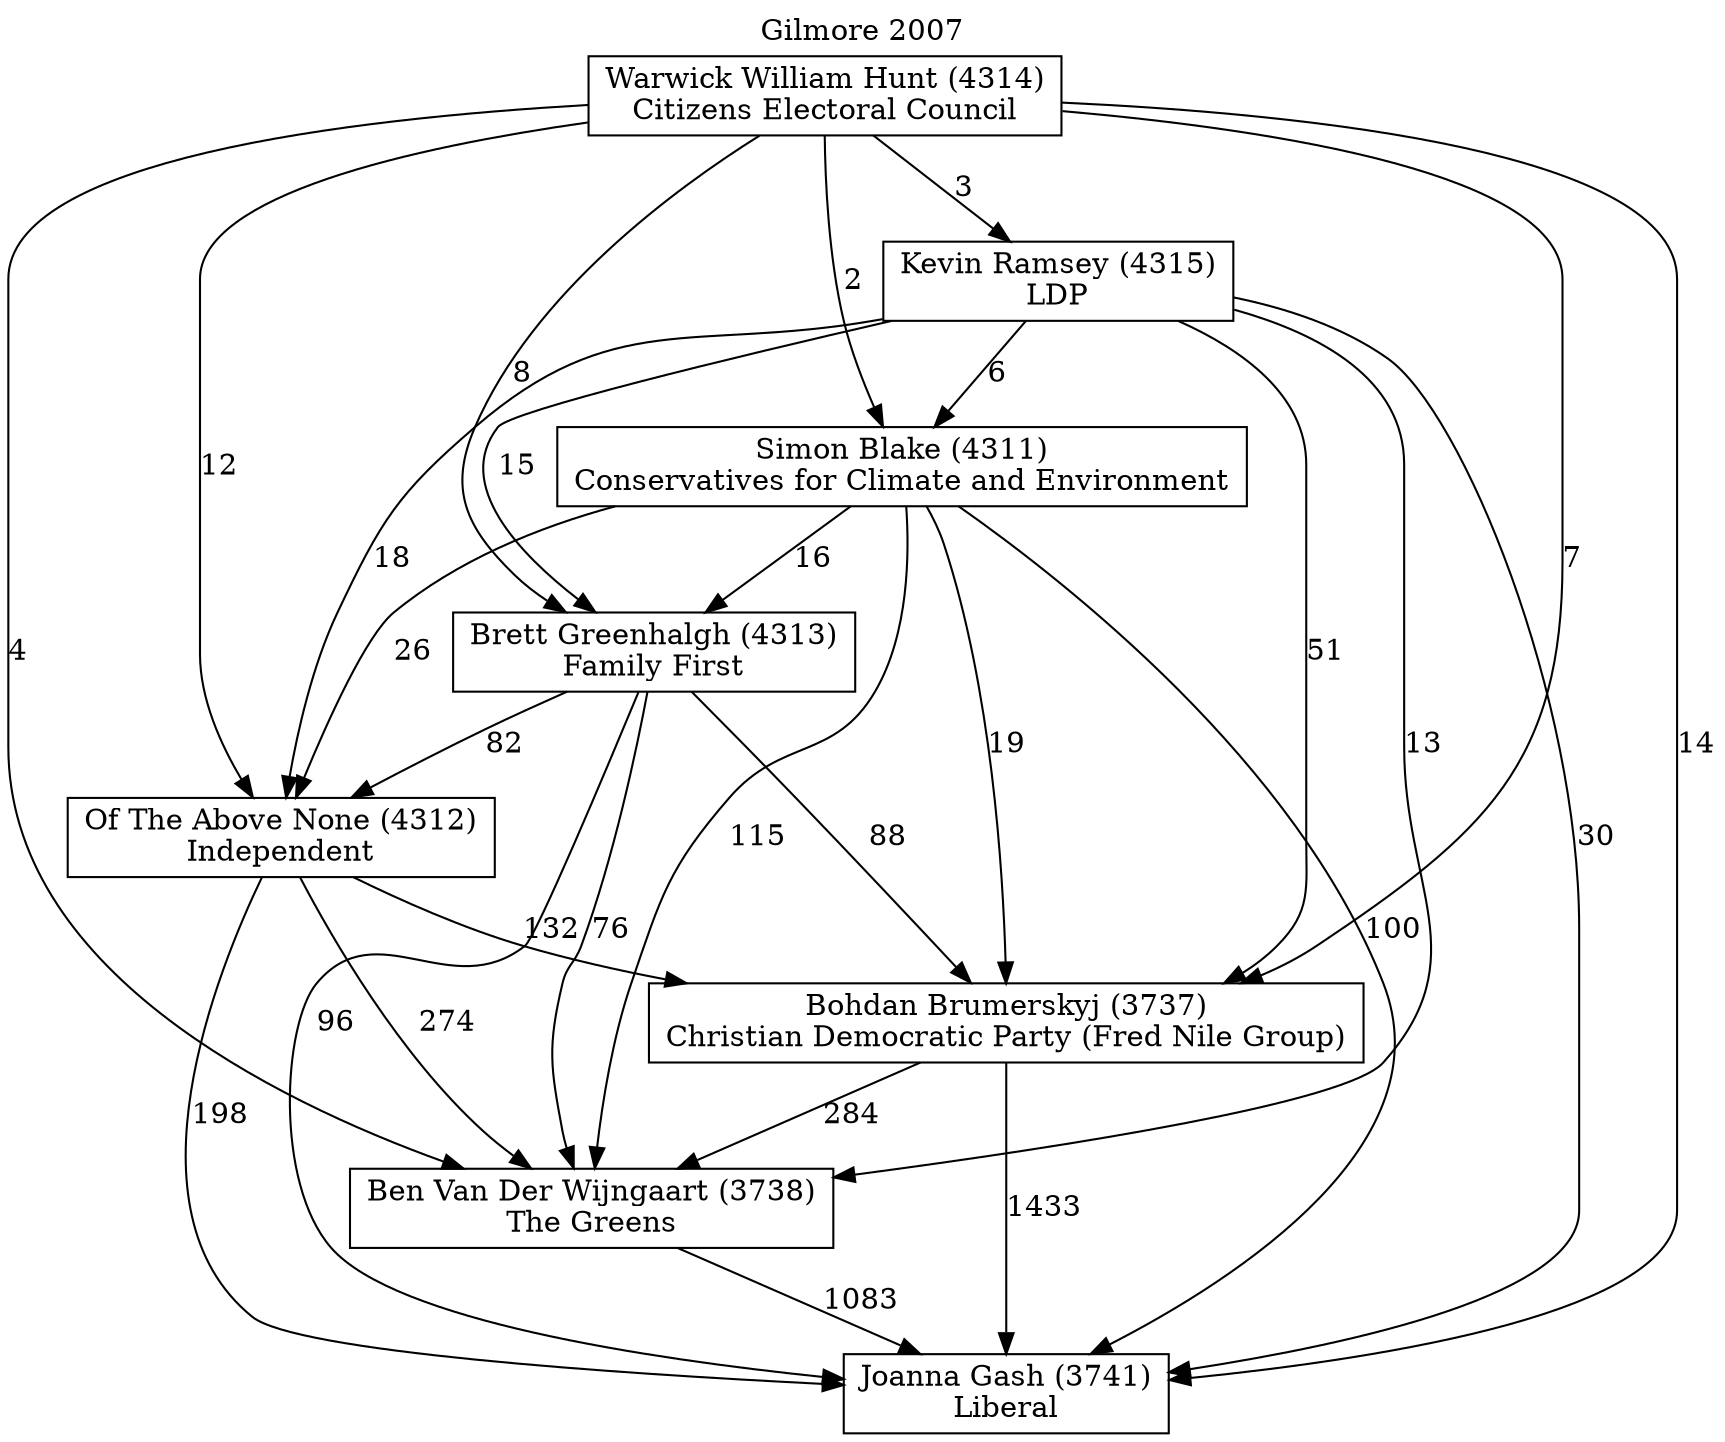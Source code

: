// House preference flow
digraph "Joanna Gash (3741)_Gilmore_2007" {
	graph [label="Gilmore 2007" labelloc=t mclimit=10]
	node [shape=box]
	"Joanna Gash (3741)" [label="Joanna Gash (3741)
Liberal"]
	"Ben Van Der Wijngaart (3738)" [label="Ben Van Der Wijngaart (3738)
The Greens"]
	"Bohdan Brumerskyj (3737)" [label="Bohdan Brumerskyj (3737)
Christian Democratic Party (Fred Nile Group)"]
	"Of The Above None (4312)" [label="Of The Above None (4312)
Independent"]
	"Brett Greenhalgh (4313)" [label="Brett Greenhalgh (4313)
Family First"]
	"Simon Blake (4311)" [label="Simon Blake (4311)
Conservatives for Climate and Environment"]
	"Kevin Ramsey (4315)" [label="Kevin Ramsey (4315)
LDP"]
	"Warwick William Hunt (4314)" [label="Warwick William Hunt (4314)
Citizens Electoral Council"]
	"Ben Van Der Wijngaart (3738)" -> "Joanna Gash (3741)" [label=1083]
	"Bohdan Brumerskyj (3737)" -> "Ben Van Der Wijngaart (3738)" [label=284]
	"Of The Above None (4312)" -> "Bohdan Brumerskyj (3737)" [label=132]
	"Brett Greenhalgh (4313)" -> "Of The Above None (4312)" [label=82]
	"Simon Blake (4311)" -> "Brett Greenhalgh (4313)" [label=16]
	"Kevin Ramsey (4315)" -> "Simon Blake (4311)" [label=6]
	"Warwick William Hunt (4314)" -> "Kevin Ramsey (4315)" [label=3]
	"Bohdan Brumerskyj (3737)" -> "Joanna Gash (3741)" [label=1433]
	"Of The Above None (4312)" -> "Joanna Gash (3741)" [label=198]
	"Brett Greenhalgh (4313)" -> "Joanna Gash (3741)" [label=96]
	"Simon Blake (4311)" -> "Joanna Gash (3741)" [label=100]
	"Kevin Ramsey (4315)" -> "Joanna Gash (3741)" [label=30]
	"Warwick William Hunt (4314)" -> "Joanna Gash (3741)" [label=14]
	"Warwick William Hunt (4314)" -> "Simon Blake (4311)" [label=2]
	"Kevin Ramsey (4315)" -> "Brett Greenhalgh (4313)" [label=15]
	"Warwick William Hunt (4314)" -> "Brett Greenhalgh (4313)" [label=8]
	"Simon Blake (4311)" -> "Of The Above None (4312)" [label=26]
	"Kevin Ramsey (4315)" -> "Of The Above None (4312)" [label=18]
	"Warwick William Hunt (4314)" -> "Of The Above None (4312)" [label=12]
	"Brett Greenhalgh (4313)" -> "Bohdan Brumerskyj (3737)" [label=88]
	"Simon Blake (4311)" -> "Bohdan Brumerskyj (3737)" [label=19]
	"Kevin Ramsey (4315)" -> "Bohdan Brumerskyj (3737)" [label=51]
	"Warwick William Hunt (4314)" -> "Bohdan Brumerskyj (3737)" [label=7]
	"Of The Above None (4312)" -> "Ben Van Der Wijngaart (3738)" [label=274]
	"Brett Greenhalgh (4313)" -> "Ben Van Der Wijngaart (3738)" [label=76]
	"Simon Blake (4311)" -> "Ben Van Der Wijngaart (3738)" [label=115]
	"Kevin Ramsey (4315)" -> "Ben Van Der Wijngaart (3738)" [label=13]
	"Warwick William Hunt (4314)" -> "Ben Van Der Wijngaart (3738)" [label=4]
}
